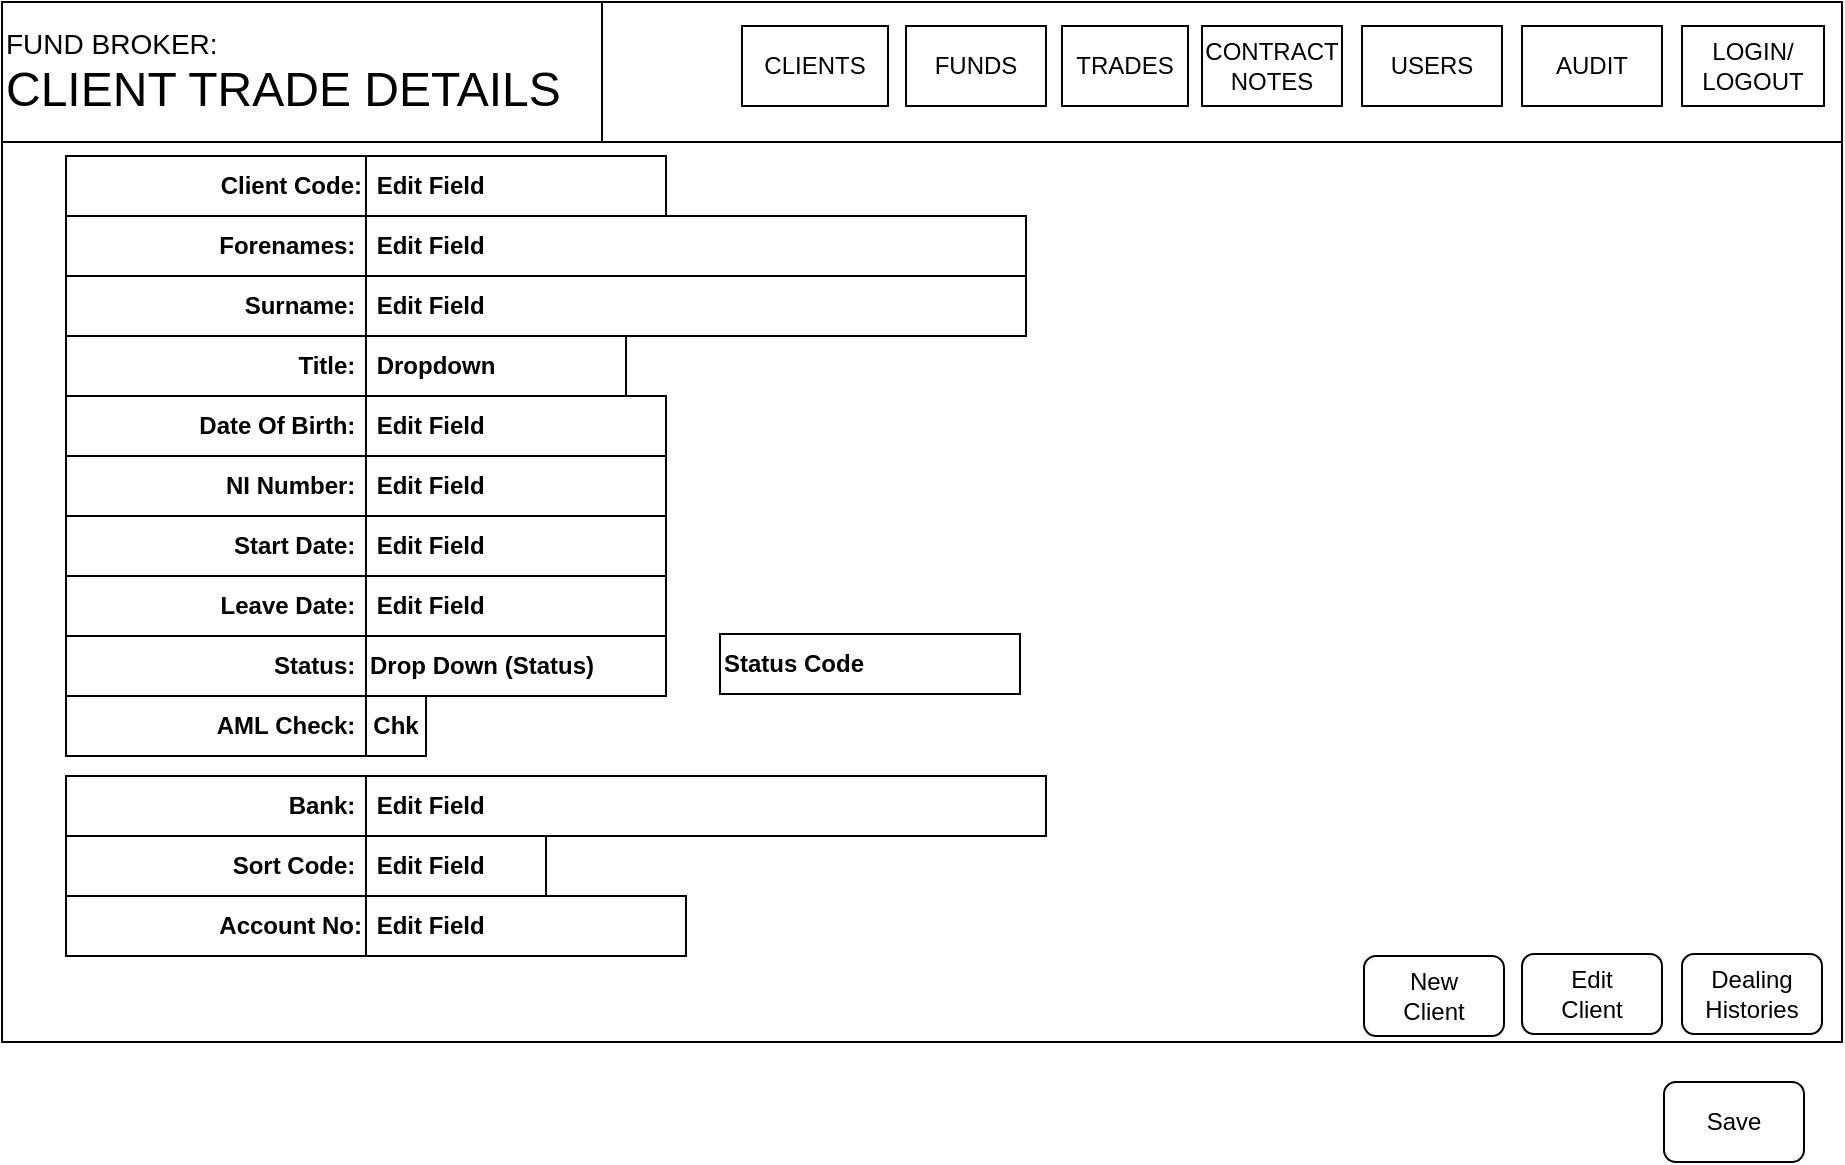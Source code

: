 <mxfile version="25.0.1">
  <diagram name="Page-1" id="CnVBvvraG81W5cuvQBZY">
    <mxGraphModel dx="1404" dy="814" grid="1" gridSize="10" guides="1" tooltips="1" connect="1" arrows="1" fold="1" page="1" pageScale="1" pageWidth="1100" pageHeight="850" math="0" shadow="0">
      <root>
        <mxCell id="0" />
        <mxCell id="1" parent="0" />
        <mxCell id="dwIZC6C4lW82Fir49CFO-1" value="&lt;span style=&quot;color: rgba(0, 0, 0, 0); font-family: monospace; font-size: 0px; text-align: start; text-wrap: nowrap;&quot;&gt;%3CmxGraphModel%3E%3Croot%3E%3CmxCell%20id%3D%220%22%2F%3E%3CmxCell%20id%3D%221%22%20parent%3D%220%22%2F%3E%3CmxCell%20id%3D%222%22%20value%3D%22Edit%20Field%22%20style%3D%22rounded%3D0%3BwhiteSpace%3Dwrap%3Bhtml%3D1%3Balign%3Dleft%3B%22%20vertex%3D%221%22%20parent%3D%221%22%3E%3CmxGeometry%20x%3D%22280%22%20y%3D%22210%22%20width%3D%22390%22%20height%3D%2230%22%20as%3D%22geometry%22%2F%3E%3C%2FmxCell%3E%3C%2Froot%3E%3C%2FmxGraphModel%3E&lt;/span&gt;" style="rounded=0;whiteSpace=wrap;html=1;" parent="1" vertex="1">
          <mxGeometry x="60" y="94" width="920" height="520" as="geometry" />
        </mxCell>
        <mxCell id="dwIZC6C4lW82Fir49CFO-2" value="" style="rounded=0;whiteSpace=wrap;html=1;align=left;" parent="1" vertex="1">
          <mxGeometry x="60" y="94" width="920" height="70" as="geometry" />
        </mxCell>
        <mxCell id="dwIZC6C4lW82Fir49CFO-3" value="LOGIN/&lt;div&gt;LOGOUT&lt;/div&gt;" style="rounded=0;whiteSpace=wrap;html=1;" parent="1" vertex="1">
          <mxGeometry x="900" y="106" width="71" height="40" as="geometry" />
        </mxCell>
        <mxCell id="dwIZC6C4lW82Fir49CFO-4" value="CLIENTS" style="rounded=0;whiteSpace=wrap;html=1;" parent="1" vertex="1">
          <mxGeometry x="430" y="106" width="73" height="40" as="geometry" />
        </mxCell>
        <mxCell id="dwIZC6C4lW82Fir49CFO-5" value="FUNDS" style="rounded=0;whiteSpace=wrap;html=1;" parent="1" vertex="1">
          <mxGeometry x="512" y="106" width="70" height="40" as="geometry" />
        </mxCell>
        <mxCell id="dwIZC6C4lW82Fir49CFO-6" value="TRADES" style="rounded=0;whiteSpace=wrap;html=1;" parent="1" vertex="1">
          <mxGeometry x="590" y="106" width="63" height="40" as="geometry" />
        </mxCell>
        <mxCell id="dwIZC6C4lW82Fir49CFO-8" value="CONTRACT&lt;div&gt;NOTES&lt;/div&gt;" style="rounded=0;whiteSpace=wrap;html=1;" parent="1" vertex="1">
          <mxGeometry x="660" y="106" width="70" height="40" as="geometry" />
        </mxCell>
        <mxCell id="dwIZC6C4lW82Fir49CFO-9" value="&lt;font style=&quot;font-size: 14px;&quot;&gt;FUND BROKER:&lt;/font&gt;&lt;div&gt;&lt;font style=&quot;font-size: 24px;&quot;&gt;CLIENT TRADE DETAILS&lt;/font&gt;&lt;/div&gt;" style="rounded=0;whiteSpace=wrap;html=1;align=left;" parent="1" vertex="1">
          <mxGeometry x="60" y="94" width="300" height="70" as="geometry" />
        </mxCell>
        <mxCell id="dwIZC6C4lW82Fir49CFO-11" value="&lt;div style=&quot;&quot;&gt;&lt;b&gt;&amp;nbsp;Edit Field&lt;/b&gt;&lt;/div&gt;" style="rounded=0;whiteSpace=wrap;html=1;align=left;" parent="1" vertex="1">
          <mxGeometry x="242" y="171" width="150" height="30" as="geometry" />
        </mxCell>
        <mxCell id="dwIZC6C4lW82Fir49CFO-12" value="&lt;b&gt;Surname:&amp;nbsp;&lt;/b&gt;" style="rounded=0;whiteSpace=wrap;html=1;align=right;" parent="1" vertex="1">
          <mxGeometry x="92" y="231" width="150" height="30" as="geometry" />
        </mxCell>
        <mxCell id="dwIZC6C4lW82Fir49CFO-13" value="&lt;b&gt;Forenames:&amp;nbsp;&lt;/b&gt;" style="rounded=0;whiteSpace=wrap;html=1;align=right;" parent="1" vertex="1">
          <mxGeometry x="92" y="201" width="150" height="30" as="geometry" />
        </mxCell>
        <mxCell id="dwIZC6C4lW82Fir49CFO-14" value="&lt;b&gt;Title:&amp;nbsp;&lt;/b&gt;" style="rounded=0;whiteSpace=wrap;html=1;align=right;" parent="1" vertex="1">
          <mxGeometry x="92" y="261" width="150" height="30" as="geometry" />
        </mxCell>
        <mxCell id="dwIZC6C4lW82Fir49CFO-15" value="&lt;div style=&quot;&quot;&gt;&lt;b style=&quot;background-color: initial;&quot;&gt;Date Of&amp;nbsp;&lt;/b&gt;&lt;b style=&quot;background-color: initial;&quot;&gt;Birth:&amp;nbsp;&lt;/b&gt;&lt;/div&gt;" style="rounded=0;whiteSpace=wrap;html=1;align=right;" parent="1" vertex="1">
          <mxGeometry x="92" y="291" width="150" height="30" as="geometry" />
        </mxCell>
        <mxCell id="dwIZC6C4lW82Fir49CFO-16" value="&lt;b&gt;NI Number:&amp;nbsp;&lt;/b&gt;" style="rounded=0;whiteSpace=wrap;html=1;align=right;" parent="1" vertex="1">
          <mxGeometry x="92" y="321" width="150" height="30" as="geometry" />
        </mxCell>
        <mxCell id="dwIZC6C4lW82Fir49CFO-17" value="&lt;b&gt;Start Date:&amp;nbsp;&lt;/b&gt;" style="rounded=0;whiteSpace=wrap;html=1;align=right;" parent="1" vertex="1">
          <mxGeometry x="92" y="351" width="150" height="30" as="geometry" />
        </mxCell>
        <mxCell id="dwIZC6C4lW82Fir49CFO-18" value="&lt;b&gt;Leave Date:&amp;nbsp;&lt;/b&gt;" style="rounded=0;whiteSpace=wrap;html=1;align=right;" parent="1" vertex="1">
          <mxGeometry x="92" y="381" width="150" height="30" as="geometry" />
        </mxCell>
        <mxCell id="dwIZC6C4lW82Fir49CFO-19" value="&lt;b&gt;Status:&amp;nbsp;&lt;/b&gt;" style="rounded=0;whiteSpace=wrap;html=1;align=right;" parent="1" vertex="1">
          <mxGeometry x="92" y="411" width="150" height="30" as="geometry" />
        </mxCell>
        <mxCell id="dwIZC6C4lW82Fir49CFO-20" value="&lt;b&gt;Bank:&amp;nbsp;&lt;/b&gt;" style="rounded=0;whiteSpace=wrap;html=1;align=right;" parent="1" vertex="1">
          <mxGeometry x="92" y="481" width="150" height="30" as="geometry" />
        </mxCell>
        <mxCell id="dwIZC6C4lW82Fir49CFO-21" value="&lt;b&gt;AML&amp;nbsp;&lt;/b&gt;&lt;b style=&quot;background-color: initial;&quot;&gt;Check:&amp;nbsp;&lt;/b&gt;" style="rounded=0;whiteSpace=wrap;html=1;align=right;" parent="1" vertex="1">
          <mxGeometry x="92" y="441" width="150" height="30" as="geometry" />
        </mxCell>
        <mxCell id="dwIZC6C4lW82Fir49CFO-35" value="&lt;div style=&quot;&quot;&gt;&lt;b style=&quot;background-color: initial;&quot;&gt;Client&amp;nbsp;&lt;/b&gt;&lt;b style=&quot;background-color: initial;&quot;&gt;Code:&lt;/b&gt;&lt;/div&gt;" style="rounded=0;whiteSpace=wrap;html=1;align=right;" parent="1" vertex="1">
          <mxGeometry x="92" y="171" width="150" height="30" as="geometry" />
        </mxCell>
        <mxCell id="dwIZC6C4lW82Fir49CFO-36" value="&lt;div style=&quot;&quot;&gt;&lt;b&gt;&amp;nbsp;Edit Field&lt;/b&gt;&lt;/div&gt;" style="rounded=0;whiteSpace=wrap;html=1;align=left;" parent="1" vertex="1">
          <mxGeometry x="242" y="201" width="330" height="30" as="geometry" />
        </mxCell>
        <mxCell id="dwIZC6C4lW82Fir49CFO-37" value="&lt;div style=&quot;&quot;&gt;&lt;b&gt;&amp;nbsp;Dropdown&lt;/b&gt;&lt;/div&gt;" style="rounded=0;whiteSpace=wrap;html=1;align=left;" parent="1" vertex="1">
          <mxGeometry x="242" y="261" width="130" height="30" as="geometry" />
        </mxCell>
        <mxCell id="dwIZC6C4lW82Fir49CFO-38" value="&lt;div style=&quot;&quot;&gt;&lt;b&gt;&amp;nbsp;Edit Field&lt;/b&gt;&lt;/div&gt;" style="rounded=0;whiteSpace=wrap;html=1;align=left;" parent="1" vertex="1">
          <mxGeometry x="242" y="231" width="330" height="30" as="geometry" />
        </mxCell>
        <mxCell id="dwIZC6C4lW82Fir49CFO-39" value="&lt;div style=&quot;&quot;&gt;&lt;b&gt;&amp;nbsp;Edit Field&lt;/b&gt;&lt;/div&gt;" style="rounded=0;whiteSpace=wrap;html=1;align=left;" parent="1" vertex="1">
          <mxGeometry x="242" y="291" width="150" height="30" as="geometry" />
        </mxCell>
        <mxCell id="dwIZC6C4lW82Fir49CFO-40" value="&lt;div style=&quot;&quot;&gt;&lt;b&gt;&amp;nbsp;Edit Field&lt;/b&gt;&lt;/div&gt;" style="rounded=0;whiteSpace=wrap;html=1;align=left;" parent="1" vertex="1">
          <mxGeometry x="242" y="351" width="150" height="30" as="geometry" />
        </mxCell>
        <mxCell id="dwIZC6C4lW82Fir49CFO-41" value="&lt;div style=&quot;&quot;&gt;&lt;b&gt;&amp;nbsp;Edit Field&lt;/b&gt;&lt;/div&gt;" style="rounded=0;whiteSpace=wrap;html=1;align=left;" parent="1" vertex="1">
          <mxGeometry x="242" y="321" width="150" height="30" as="geometry" />
        </mxCell>
        <mxCell id="dwIZC6C4lW82Fir49CFO-43" value="&lt;div style=&quot;&quot;&gt;&lt;b&gt;&amp;nbsp;Edit Field&lt;/b&gt;&lt;/div&gt;" style="rounded=0;whiteSpace=wrap;html=1;align=left;" parent="1" vertex="1">
          <mxGeometry x="242" y="381" width="150" height="30" as="geometry" />
        </mxCell>
        <mxCell id="dwIZC6C4lW82Fir49CFO-44" value="&lt;div style=&quot;&quot;&gt;&lt;b&gt;Drop Down (Status)&lt;/b&gt;&lt;/div&gt;" style="rounded=0;whiteSpace=wrap;html=1;align=left;" parent="1" vertex="1">
          <mxGeometry x="242" y="411" width="150" height="30" as="geometry" />
        </mxCell>
        <mxCell id="dwIZC6C4lW82Fir49CFO-45" value="&lt;b&gt;Chk&lt;/b&gt;" style="rounded=0;whiteSpace=wrap;html=1;" parent="1" vertex="1">
          <mxGeometry x="242" y="441" width="30" height="30" as="geometry" />
        </mxCell>
        <mxCell id="dwIZC6C4lW82Fir49CFO-47" value="&lt;b&gt;Sort Code:&amp;nbsp;&lt;/b&gt;" style="rounded=0;whiteSpace=wrap;html=1;align=right;" parent="1" vertex="1">
          <mxGeometry x="92" y="511" width="150" height="30" as="geometry" />
        </mxCell>
        <mxCell id="dwIZC6C4lW82Fir49CFO-48" value="&lt;b&gt;Account&amp;nbsp;&lt;/b&gt;&lt;b&gt;No:&lt;/b&gt;" style="rounded=0;whiteSpace=wrap;html=1;align=right;" parent="1" vertex="1">
          <mxGeometry x="92" y="541" width="150" height="30" as="geometry" />
        </mxCell>
        <mxCell id="dwIZC6C4lW82Fir49CFO-49" value="&lt;div style=&quot;&quot;&gt;&lt;b&gt;&amp;nbsp;Edit Field&lt;/b&gt;&lt;/div&gt;" style="rounded=0;whiteSpace=wrap;html=1;align=left;" parent="1" vertex="1">
          <mxGeometry x="242" y="481" width="340" height="30" as="geometry" />
        </mxCell>
        <mxCell id="dwIZC6C4lW82Fir49CFO-50" value="&lt;div style=&quot;&quot;&gt;&lt;b&gt;&amp;nbsp;Edit Field&lt;/b&gt;&lt;/div&gt;" style="rounded=0;whiteSpace=wrap;html=1;align=left;" parent="1" vertex="1">
          <mxGeometry x="242" y="511" width="90" height="30" as="geometry" />
        </mxCell>
        <mxCell id="dwIZC6C4lW82Fir49CFO-51" value="&lt;div style=&quot;&quot;&gt;&lt;b&gt;&amp;nbsp;Edit Field&lt;/b&gt;&lt;/div&gt;" style="rounded=0;whiteSpace=wrap;html=1;align=left;" parent="1" vertex="1">
          <mxGeometry x="242" y="541" width="160" height="30" as="geometry" />
        </mxCell>
        <mxCell id="dwIZC6C4lW82Fir49CFO-53" value="Edit&lt;div&gt;Client&lt;/div&gt;" style="rounded=1;whiteSpace=wrap;html=1;" parent="1" vertex="1">
          <mxGeometry x="820" y="570" width="70" height="40" as="geometry" />
        </mxCell>
        <mxCell id="dwIZC6C4lW82Fir49CFO-54" value="Dealing Histories" style="rounded=1;whiteSpace=wrap;html=1;" parent="1" vertex="1">
          <mxGeometry x="900" y="570" width="70" height="40" as="geometry" />
        </mxCell>
        <mxCell id="BM3GMODPEVi50WSWfAdY-1" value="USERS" style="rounded=0;whiteSpace=wrap;html=1;" parent="1" vertex="1">
          <mxGeometry x="740" y="106" width="70" height="40" as="geometry" />
        </mxCell>
        <mxCell id="BM3GMODPEVi50WSWfAdY-2" value="AUDIT" style="rounded=0;whiteSpace=wrap;html=1;" parent="1" vertex="1">
          <mxGeometry x="820" y="106" width="70" height="40" as="geometry" />
        </mxCell>
        <mxCell id="BM3GMODPEVi50WSWfAdY-3" value="&lt;div&gt;New&lt;/div&gt;&lt;div&gt;Client&lt;/div&gt;" style="rounded=1;whiteSpace=wrap;html=1;" parent="1" vertex="1">
          <mxGeometry x="741" y="571" width="70" height="40" as="geometry" />
        </mxCell>
        <mxCell id="ePtlWve_L4BrUAitK3j3-1" value="&lt;div style=&quot;&quot;&gt;&lt;b&gt;Status Code&lt;/b&gt;&lt;/div&gt;" style="rounded=0;whiteSpace=wrap;html=1;align=left;" vertex="1" parent="1">
          <mxGeometry x="419" y="410" width="150" height="30" as="geometry" />
        </mxCell>
        <mxCell id="ePtlWve_L4BrUAitK3j3-2" value="Save" style="rounded=1;whiteSpace=wrap;html=1;" vertex="1" parent="1">
          <mxGeometry x="891" y="634" width="70" height="40" as="geometry" />
        </mxCell>
      </root>
    </mxGraphModel>
  </diagram>
</mxfile>

